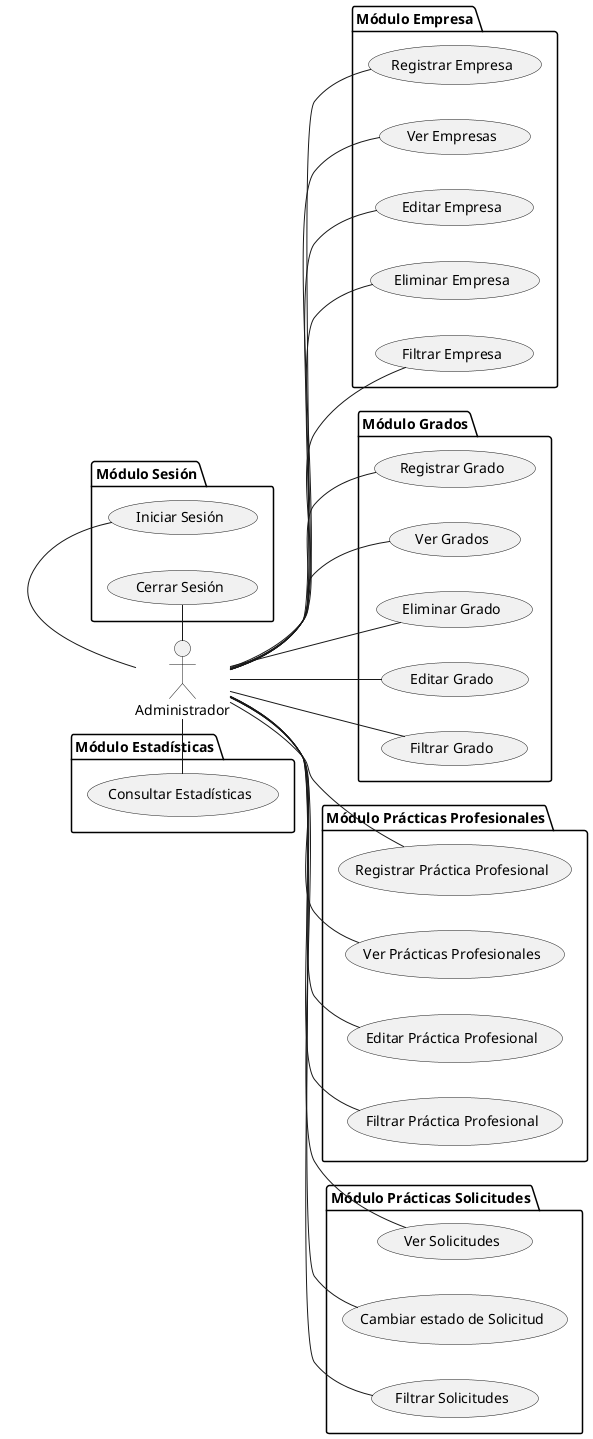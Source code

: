 @startuml

left to right direction

actor Administrador as Admin


package "Módulo Empresa" {
    usecase "Registrar Empresa" as E1
    usecase "Ver Empresas" as E2
    usecase "Editar Empresa" as E3
    usecase "Eliminar Empresa" as E4
    usecase "Filtrar Empresa" as E5
}

package "Módulo Grados" {
    usecase "Registrar Grado" as G1
    usecase "Ver Grados" as G2
    usecase "Eliminar Grado" as G3
    usecase "Editar Grado" as G4
    usecase "Filtrar Grado" as G5
}

package "Módulo Prácticas Profesionales" {
    usecase "Registrar Práctica Profesional" as PP1
    usecase "Ver Prácticas Profesionales" as PP2
    usecase "Editar Práctica Profesional" as PP4
    usecase "Filtrar Práctica Profesional" as PP5
}

package "Módulo Prácticas Solicitudes" {
    usecase "Ver Solicitudes" as UC1
    usecase "Cambiar estado de Solicitud" as UC2
    usecase "Filtrar Solicitudes" as UC3
}

package "Módulo Estadísticas" {
    usecase "Consultar Estadísticas" as ES1
}

package "Módulo Sesión" {
    usecase "Iniciar Sesión" as S1
    usecase "Cerrar Sesión" as S2
}

Admin -- E1
Admin -- E2
Admin -- E3
Admin -- E4
Admin -- E5

Admin -- G1
Admin -- G2
Admin -- G3
Admin -- G4
Admin -- G5

Admin -- PP1
Admin -- PP2
Admin -- PP4
Admin -- PP5

Admin -- UC1
Admin -- UC2
Admin -- UC3

Admin -l- ES1

Admin -r- S1
Admin -r- S2

@enduml